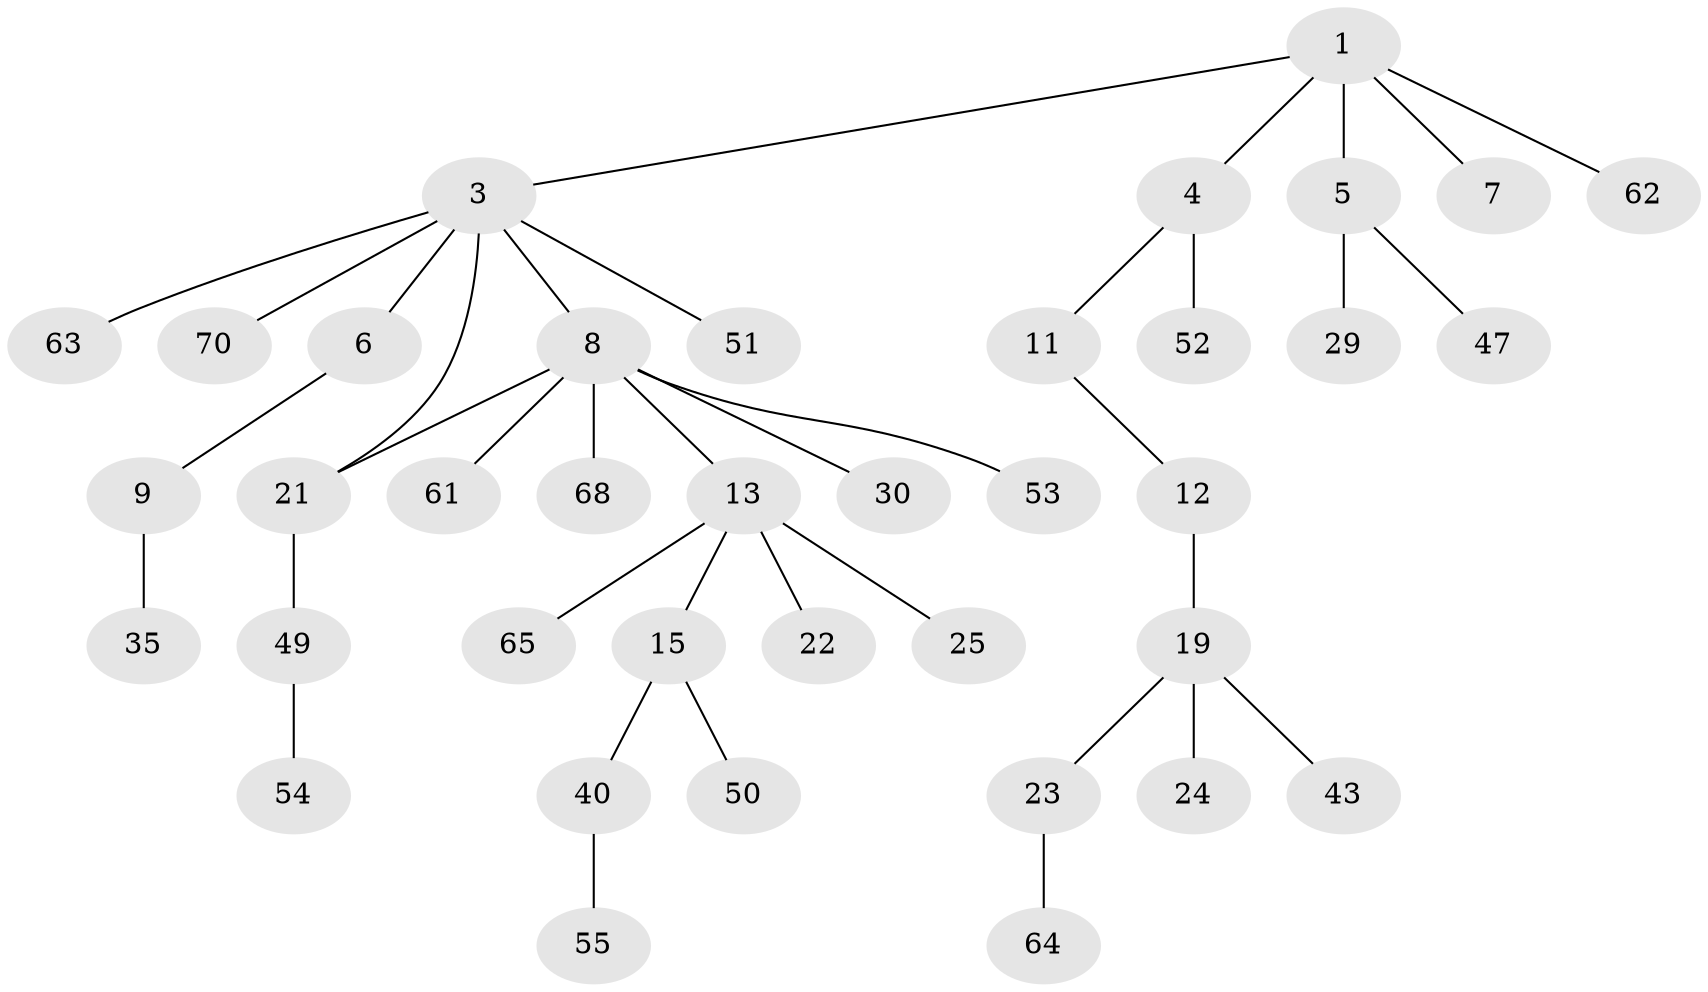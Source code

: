 // original degree distribution, {3: 0.13157894736842105, 5: 0.02631578947368421, 4: 0.06578947368421052, 2: 0.3026315789473684, 6: 0.02631578947368421, 1: 0.4473684210526316}
// Generated by graph-tools (version 1.1) at 2025/13/03/09/25 04:13:38]
// undirected, 38 vertices, 38 edges
graph export_dot {
graph [start="1"]
  node [color=gray90,style=filled];
  1 [super="+2+34"];
  3 [super="+14"];
  4 [super="+33"];
  5;
  6;
  7 [super="+46"];
  8 [super="+48+10"];
  9 [super="+18+45"];
  11 [super="+36"];
  12;
  13 [super="+32+17+67"];
  15 [super="+71+76+27"];
  19;
  21;
  22 [super="+28"];
  23 [super="+31"];
  24 [super="+42"];
  25;
  29;
  30;
  35 [super="+58"];
  40;
  43;
  47 [super="+66+57"];
  49;
  50;
  51 [super="+60"];
  52;
  53;
  54;
  55;
  61 [super="+73"];
  62;
  63;
  64;
  65;
  68;
  70;
  1 -- 4;
  1 -- 3;
  1 -- 5;
  1 -- 7;
  1 -- 62;
  3 -- 6;
  3 -- 8;
  3 -- 70;
  3 -- 51;
  3 -- 21;
  3 -- 63;
  4 -- 11;
  4 -- 52;
  5 -- 29;
  5 -- 47;
  6 -- 9;
  8 -- 13;
  8 -- 68;
  8 -- 21;
  8 -- 53;
  8 -- 61;
  8 -- 30;
  9 -- 35;
  11 -- 12;
  12 -- 19;
  13 -- 15;
  13 -- 65;
  13 -- 25;
  13 -- 22;
  15 -- 40;
  15 -- 50;
  19 -- 23;
  19 -- 24;
  19 -- 43;
  21 -- 49;
  23 -- 64;
  40 -- 55;
  49 -- 54;
}
